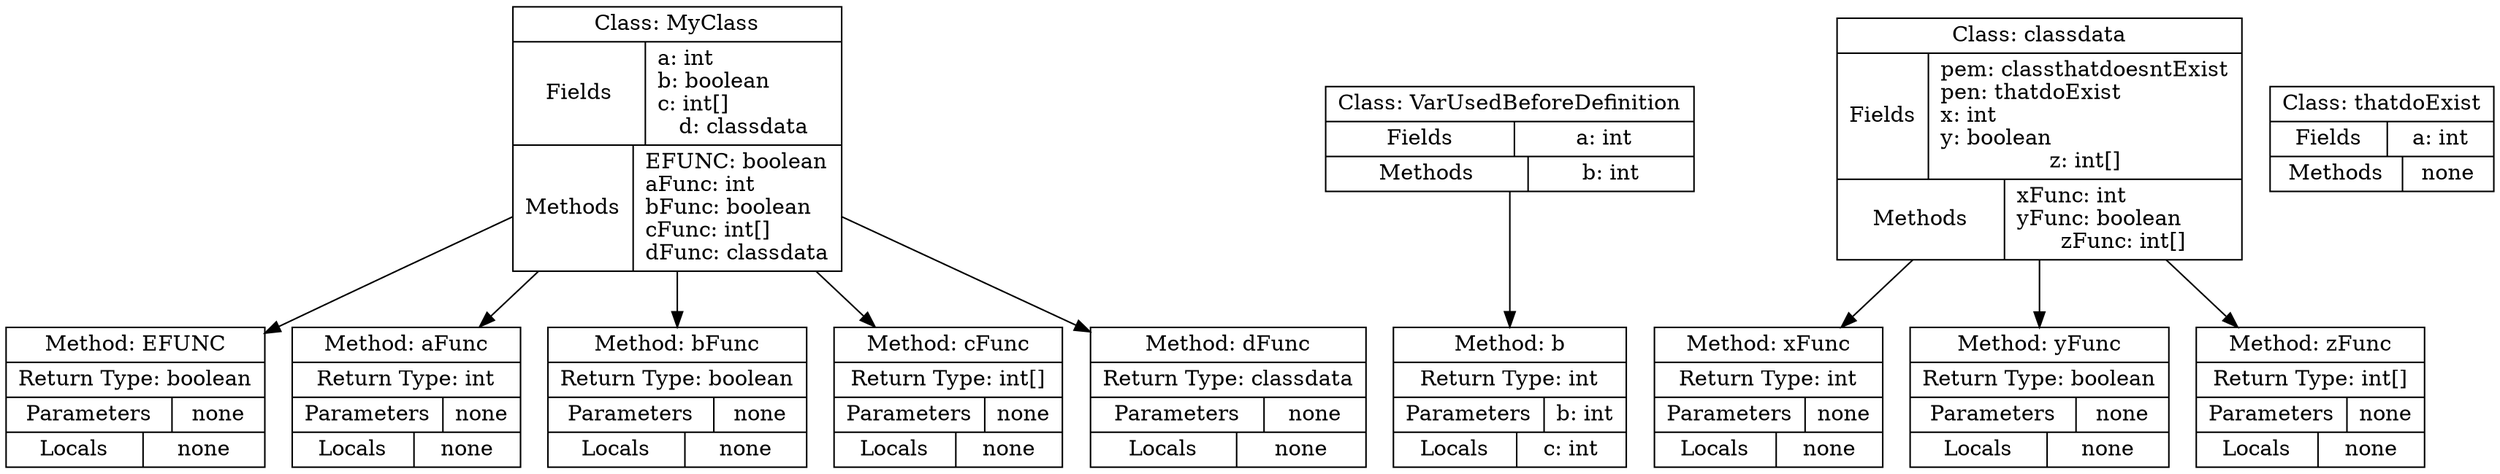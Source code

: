 digraph SymbolTable {
  node [shape=record];
  MyClass [label="{Class: MyClass|{Fields|a: int\lb: boolean\lc: int[]\ld: classdata}|{Methods|EFUNC: boolean\laFunc: int\lbFunc: boolean\lcFunc: int[]\ldFunc: classdata}}"];
  MyClass_EFUNC [label="{Method: EFUNC|Return Type: boolean|{Parameters|none}|{Locals|none}}"];
  MyClass -> MyClass_EFUNC;
  MyClass_aFunc [label="{Method: aFunc|Return Type: int|{Parameters|none}|{Locals|none}}"];
  MyClass -> MyClass_aFunc;
  MyClass_bFunc [label="{Method: bFunc|Return Type: boolean|{Parameters|none}|{Locals|none}}"];
  MyClass -> MyClass_bFunc;
  MyClass_cFunc [label="{Method: cFunc|Return Type: int[]|{Parameters|none}|{Locals|none}}"];
  MyClass -> MyClass_cFunc;
  MyClass_dFunc [label="{Method: dFunc|Return Type: classdata|{Parameters|none}|{Locals|none}}"];
  MyClass -> MyClass_dFunc;
  VarUsedBeforeDefinition [label="{Class: VarUsedBeforeDefinition|{Fields|a: int}|{Methods|b: int}}"];
  VarUsedBeforeDefinition_b [label="{Method: b|Return Type: int|{Parameters|b: int}|{Locals|c: int}}"];
  VarUsedBeforeDefinition -> VarUsedBeforeDefinition_b;
  classdata [label="{Class: classdata|{Fields|pem: classthatdoesntExist\lpen: thatdoExist\lx: int\ly: boolean\lz: int[]}|{Methods|xFunc: int\lyFunc: boolean\lzFunc: int[]}}"];
  classdata_xFunc [label="{Method: xFunc|Return Type: int|{Parameters|none}|{Locals|none}}"];
  classdata -> classdata_xFunc;
  classdata_yFunc [label="{Method: yFunc|Return Type: boolean|{Parameters|none}|{Locals|none}}"];
  classdata -> classdata_yFunc;
  classdata_zFunc [label="{Method: zFunc|Return Type: int[]|{Parameters|none}|{Locals|none}}"];
  classdata -> classdata_zFunc;
  thatdoExist [label="{Class: thatdoExist|{Fields|a: int}|{Methods|none}}"];
}
